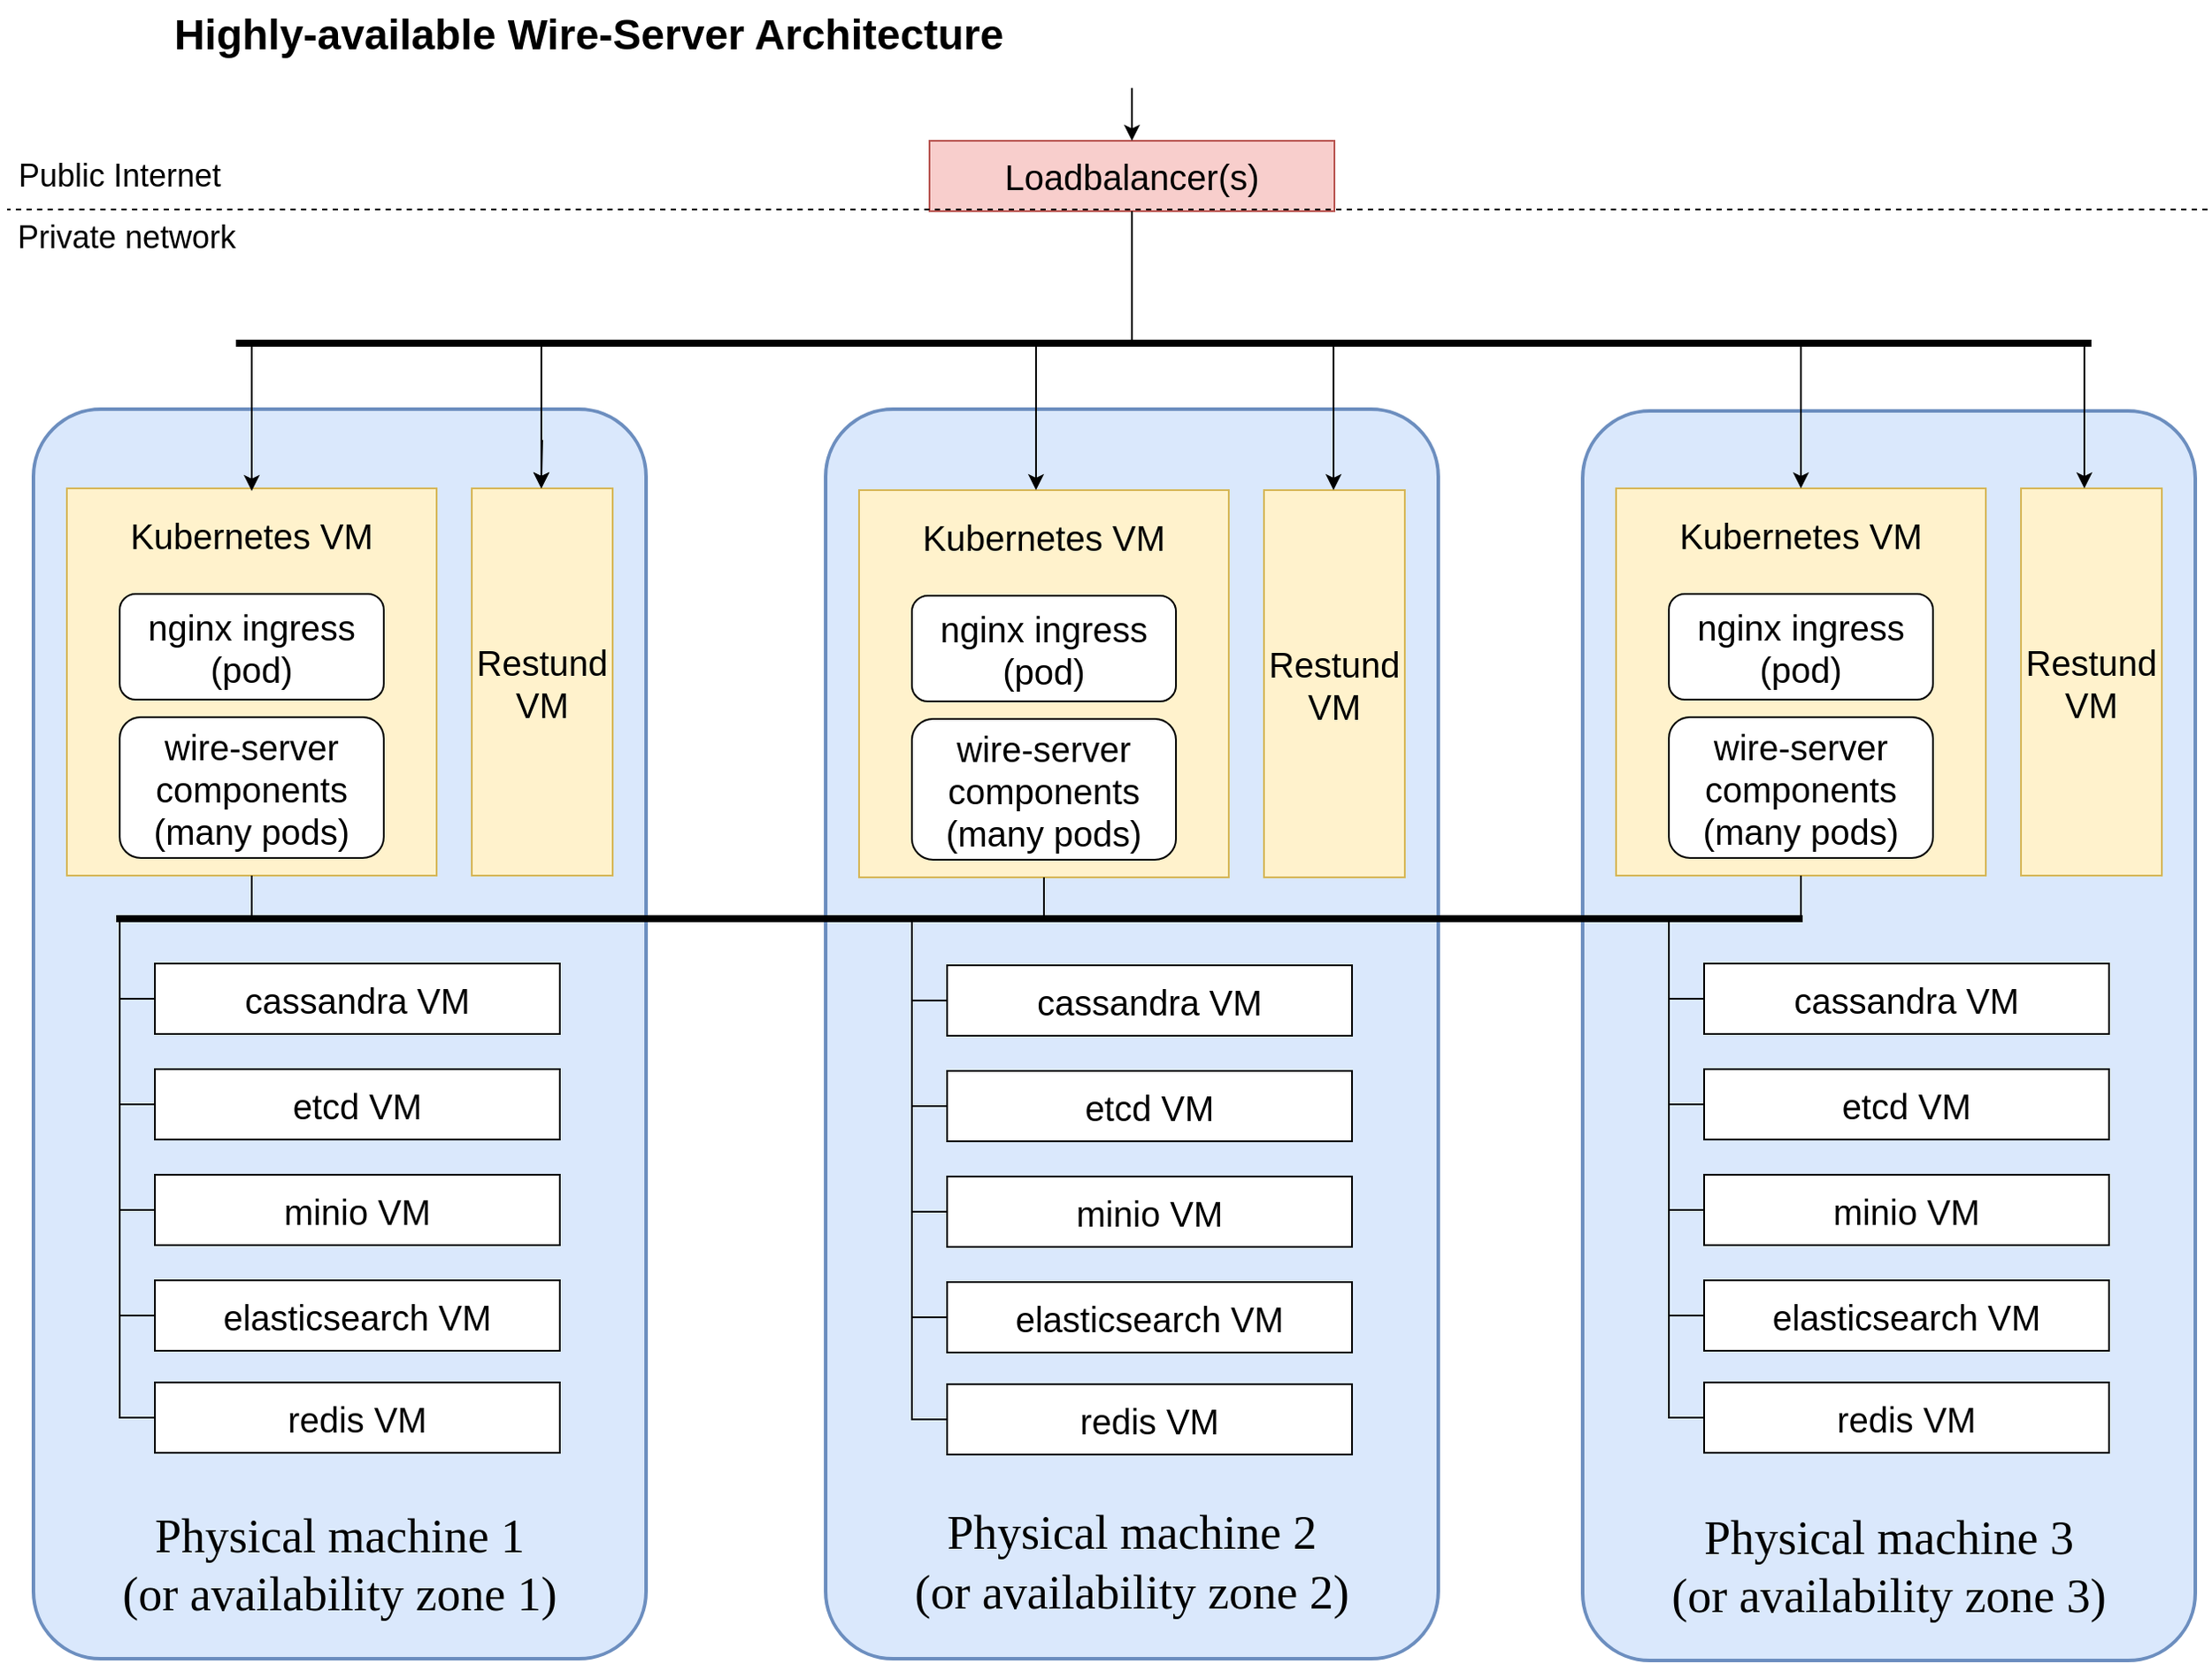 <mxfile version="11.3.1" type="device" pages="1"><diagram name="Page-1" id="e3a06f82-3646-2815-327d-82caf3d4e204"><mxGraphModel dx="1803" dy="917" grid="1" gridSize="10" guides="1" tooltips="1" connect="1" arrows="1" fold="1" page="1" pageScale="1.5" pageWidth="1169" pageHeight="826" background="none" math="0" shadow="0"><root><mxCell id="0" style=";html=1;"/><mxCell id="1" style=";html=1;" parent="0"/><mxCell id="6a7d8f32e03d9370-62" value="Highly-available Wire-Server Architecture" style="text;strokeColor=none;fillColor=none;html=1;fontSize=24;fontStyle=1;verticalAlign=middle;align=center;" parent="1" vertex="1"><mxGeometry x="165" y="100" width="630" height="40" as="geometry"/></mxCell><mxCell id="L6lRWaiFYsqNyg9JIEbJ-8" value="&lt;font style=&quot;font-size: 27px&quot;&gt;&lt;br&gt;&lt;/font&gt;&lt;div style=&quot;font-size: 27px&quot;&gt;&lt;font style=&quot;font-size: 27px&quot;&gt;&lt;br&gt;&lt;/font&gt;&lt;/div&gt;&lt;div style=&quot;font-size: 27px&quot;&gt;&lt;font style=&quot;font-size: 27px&quot;&gt;&lt;br&gt;&lt;/font&gt;&lt;/div&gt;&lt;div style=&quot;font-size: 27px&quot;&gt;&lt;font style=&quot;font-size: 27px&quot;&gt;&lt;br&gt;&lt;/font&gt;&lt;/div&gt;&lt;div style=&quot;font-size: 27px&quot;&gt;&lt;font style=&quot;font-size: 27px&quot;&gt;&lt;br&gt;&lt;/font&gt;&lt;/div&gt;&lt;div style=&quot;font-size: 27px&quot;&gt;&lt;font style=&quot;font-size: 27px&quot;&gt;&lt;br&gt;&lt;/font&gt;&lt;/div&gt;&lt;div style=&quot;font-size: 27px&quot;&gt;&lt;font style=&quot;font-size: 27px&quot;&gt;&lt;br&gt;&lt;/font&gt;&lt;/div&gt;&lt;div style=&quot;font-size: 27px&quot;&gt;&lt;font style=&quot;font-size: 27px&quot;&gt;&lt;br&gt;&lt;/font&gt;&lt;/div&gt;&lt;div style=&quot;font-size: 27px&quot;&gt;&lt;font style=&quot;font-size: 27px&quot;&gt;&lt;br&gt;&lt;/font&gt;&lt;/div&gt;&lt;div style=&quot;font-size: 27px&quot;&gt;&lt;font style=&quot;font-size: 27px&quot;&gt;&lt;br&gt;&lt;/font&gt;&lt;/div&gt;&lt;div style=&quot;font-size: 27px&quot;&gt;&lt;font style=&quot;font-size: 27px&quot;&gt;&lt;br&gt;&lt;/font&gt;&lt;/div&gt;&lt;div style=&quot;font-size: 27px&quot;&gt;&lt;font style=&quot;font-size: 27px&quot;&gt;&lt;br&gt;&lt;/font&gt;&lt;/div&gt;&lt;div style=&quot;font-size: 27px&quot;&gt;&lt;font style=&quot;font-size: 27px&quot;&gt;&lt;br&gt;&lt;/font&gt;&lt;/div&gt;&lt;div style=&quot;font-size: 27px&quot;&gt;&lt;font style=&quot;font-size: 27px&quot;&gt;&lt;br&gt;&lt;/font&gt;&lt;/div&gt;&lt;div style=&quot;font-size: 27px&quot;&gt;&lt;font style=&quot;font-size: 27px&quot;&gt;&lt;br&gt;&lt;/font&gt;&lt;/div&gt;&lt;div style=&quot;font-size: 27px&quot;&gt;&lt;font style=&quot;font-size: 27px&quot;&gt;&lt;br&gt;&lt;/font&gt;&lt;/div&gt;&lt;div style=&quot;font-size: 27px&quot;&gt;&lt;font style=&quot;font-size: 27px&quot;&gt;&lt;br&gt;&lt;/font&gt;&lt;/div&gt;&lt;div style=&quot;font-size: 27px&quot;&gt;&lt;font style=&quot;font-size: 27px&quot;&gt;&lt;br&gt;&lt;/font&gt;&lt;/div&gt;&lt;div style=&quot;font-size: 27px&quot;&gt;&lt;font style=&quot;font-size: 27px&quot;&gt;&lt;br&gt;&lt;/font&gt;&lt;/div&gt;&lt;div style=&quot;font-size: 27px&quot;&gt;&lt;font style=&quot;font-size: 27px&quot;&gt;Physical machine 1&lt;/font&gt;&lt;/div&gt;&lt;font style=&quot;font-size: 27px&quot;&gt;(or availability zone 1)&lt;/font&gt;" style="rounded=1;whiteSpace=wrap;html=1;shadow=0;comic=0;strokeColor=#6c8ebf;strokeWidth=2;fillColor=#dae8fc;fontFamily=Verdana;fontSize=28;align=center;arcSize=11;verticalAlign=top;" parent="1" vertex="1"><mxGeometry x="165" y="332.5" width="348" height="710" as="geometry"/></mxCell><mxCell id="eZ6uatVALttNa9Ex1Q8U-14" value="" style="edgeStyle=orthogonalEdgeStyle;rounded=0;orthogonalLoop=1;jettySize=auto;html=1;fontSize=20;entryX=0;entryY=0.5;entryDx=0;entryDy=0;exitX=0.5;exitY=1;exitDx=0;exitDy=0;endArrow=none;endFill=0;" parent="1" source="eZ6uatVALttNa9Ex1Q8U-2" target="eZ6uatVALttNa9Ex1Q8U-5" edge="1"><mxGeometry relative="1" as="geometry"><Array as="points"><mxPoint x="289" y="621.5"/><mxPoint x="214" y="621.5"/><mxPoint x="214" y="667.5"/></Array></mxGeometry></mxCell><mxCell id="eZ6uatVALttNa9Ex1Q8U-2" value="&lt;div&gt;&lt;br&gt;&lt;/div&gt;&lt;div&gt;&lt;br&gt;&lt;/div&gt;&lt;div style=&quot;font-size: 20px&quot;&gt;Kubernetes VM&lt;/div&gt;&lt;div style=&quot;font-size: 20px&quot;&gt;&lt;br style=&quot;font-size: 20px&quot;&gt;&lt;/div&gt;&lt;div&gt;&lt;br&gt;&lt;/div&gt;&lt;div&gt;&lt;br&gt;&lt;/div&gt;&lt;div&gt;&lt;br&gt;&lt;/div&gt;&lt;div&gt;&lt;br&gt;&lt;/div&gt;&lt;div&gt;&lt;br&gt;&lt;/div&gt;&lt;div&gt;&lt;br&gt;&lt;/div&gt;&lt;div&gt;&lt;br&gt;&lt;/div&gt;&lt;div&gt;&lt;br&gt;&lt;/div&gt;" style="rounded=0;whiteSpace=wrap;html=1;fontSize=20;fillColor=#fff2cc;strokeColor=#d6b656;" parent="1" vertex="1"><mxGeometry x="184" y="377.5" width="210" height="220" as="geometry"/></mxCell><mxCell id="eZ6uatVALttNa9Ex1Q8U-3" value="etcd VM" style="rounded=0;whiteSpace=wrap;html=1;fontSize=20;" parent="1" vertex="1"><mxGeometry x="234" y="707.5" width="230" height="40" as="geometry"/></mxCell><mxCell id="eZ6uatVALttNa9Ex1Q8U-5" value="cassandra VM" style="rounded=0;whiteSpace=wrap;html=1;fontSize=20;" parent="1" vertex="1"><mxGeometry x="234" y="647.5" width="230" height="40" as="geometry"/></mxCell><mxCell id="eZ6uatVALttNa9Ex1Q8U-7" value="elasticsearch VM" style="rounded=0;whiteSpace=wrap;html=1;fontSize=20;" parent="1" vertex="1"><mxGeometry x="234" y="827.5" width="230" height="40" as="geometry"/></mxCell><mxCell id="eZ6uatVALttNa9Ex1Q8U-9" value="minio VM" style="rounded=0;whiteSpace=wrap;html=1;fontSize=20;" parent="1" vertex="1"><mxGeometry x="234" y="767.5" width="230" height="40" as="geometry"/></mxCell><mxCell id="eZ6uatVALttNa9Ex1Q8U-11" value="redis VM" style="rounded=0;whiteSpace=wrap;html=1;fontSize=20;" parent="1" vertex="1"><mxGeometry x="234" y="885.5" width="230" height="40" as="geometry"/></mxCell><mxCell id="eZ6uatVALttNa9Ex1Q8U-12" value="Restund VM" style="rounded=0;whiteSpace=wrap;html=1;fontSize=20;fillColor=#fff2cc;strokeColor=#d6b656;" parent="1" vertex="1"><mxGeometry x="414" y="377.5" width="80" height="220" as="geometry"/></mxCell><mxCell id="eZ6uatVALttNa9Ex1Q8U-15" value="" style="edgeStyle=orthogonalEdgeStyle;rounded=0;orthogonalLoop=1;jettySize=auto;html=1;fontSize=20;entryX=0;entryY=0.5;entryDx=0;entryDy=0;exitX=0.5;exitY=1;exitDx=0;exitDy=0;endArrow=none;endFill=0;" parent="1" source="eZ6uatVALttNa9Ex1Q8U-2" target="eZ6uatVALttNa9Ex1Q8U-3" edge="1"><mxGeometry relative="1" as="geometry"><mxPoint x="224" y="607.5" as="sourcePoint"/><mxPoint x="244" y="677.5" as="targetPoint"/><Array as="points"><mxPoint x="289" y="621.5"/><mxPoint x="214" y="621.5"/><mxPoint x="214" y="727.5"/></Array></mxGeometry></mxCell><mxCell id="eZ6uatVALttNa9Ex1Q8U-16" value="" style="edgeStyle=orthogonalEdgeStyle;rounded=0;orthogonalLoop=1;jettySize=auto;html=1;fontSize=20;entryX=0;entryY=0.5;entryDx=0;entryDy=0;exitX=0.5;exitY=1;exitDx=0;exitDy=0;endArrow=none;endFill=0;" parent="1" source="eZ6uatVALttNa9Ex1Q8U-2" target="eZ6uatVALttNa9Ex1Q8U-9" edge="1"><mxGeometry relative="1" as="geometry"><mxPoint x="213.571" y="609.071" as="sourcePoint"/><mxPoint x="234.143" y="737.643" as="targetPoint"/><Array as="points"><mxPoint x="289" y="621.5"/><mxPoint x="214" y="621.5"/><mxPoint x="214" y="787.5"/></Array></mxGeometry></mxCell><mxCell id="eZ6uatVALttNa9Ex1Q8U-17" value="" style="edgeStyle=orthogonalEdgeStyle;rounded=0;orthogonalLoop=1;jettySize=auto;html=1;fontSize=20;entryX=0;entryY=0.5;entryDx=0;entryDy=0;exitX=0.5;exitY=1;exitDx=0;exitDy=0;endArrow=none;endFill=0;" parent="1" target="eZ6uatVALttNa9Ex1Q8U-7" edge="1" source="eZ6uatVALttNa9Ex1Q8U-2"><mxGeometry relative="1" as="geometry"><mxPoint x="213.643" y="596.857" as="sourcePoint"/><mxPoint x="233.643" y="787.143" as="targetPoint"/><Array as="points"><mxPoint x="289" y="621.5"/><mxPoint x="214" y="621.5"/><mxPoint x="214" y="847.5"/></Array></mxGeometry></mxCell><mxCell id="eZ6uatVALttNa9Ex1Q8U-18" value="" style="edgeStyle=orthogonalEdgeStyle;rounded=0;orthogonalLoop=1;jettySize=auto;html=1;fontSize=20;entryX=0;entryY=0.5;entryDx=0;entryDy=0;exitX=0.5;exitY=1;exitDx=0;exitDy=0;endArrow=none;endFill=0;" parent="1" target="eZ6uatVALttNa9Ex1Q8U-11" edge="1" source="eZ6uatVALttNa9Ex1Q8U-2"><mxGeometry relative="1" as="geometry"><mxPoint x="213.571" y="596.286" as="sourcePoint"/><mxPoint x="234.143" y="847.143" as="targetPoint"/><Array as="points"><mxPoint x="289" y="621.5"/><mxPoint x="214" y="621.5"/><mxPoint x="214" y="905.5"/></Array></mxGeometry></mxCell><mxCell id="eZ6uatVALttNa9Ex1Q8U-19" value="nginx ingress&lt;br&gt;&lt;div&gt;(pod)&lt;/div&gt;" style="rounded=1;whiteSpace=wrap;html=1;fontSize=20;" parent="1" vertex="1"><mxGeometry x="214" y="437.5" width="150" height="60" as="geometry"/></mxCell><mxCell id="eZ6uatVALttNa9Ex1Q8U-20" value="wire-server components&lt;br&gt;&lt;div&gt;(many pods)&lt;/div&gt;" style="rounded=1;whiteSpace=wrap;html=1;fontSize=20;" parent="1" vertex="1"><mxGeometry x="214" y="507.5" width="150" height="80" as="geometry"/></mxCell><mxCell id="IbuXPhKO-FrYYPDkJdNK-1" value="&lt;div style=&quot;font-size: 27px&quot;&gt;&lt;font style=&quot;font-size: 27px&quot;&gt;&lt;br&gt;&lt;/font&gt;&lt;/div&gt;&lt;div style=&quot;font-size: 27px&quot;&gt;&lt;font style=&quot;font-size: 27px&quot;&gt;&lt;br&gt;&lt;/font&gt;&lt;/div&gt;&lt;div style=&quot;font-size: 27px&quot;&gt;&lt;font style=&quot;font-size: 27px&quot;&gt;&lt;br&gt;&lt;/font&gt;&lt;/div&gt;&lt;div style=&quot;font-size: 27px&quot;&gt;&lt;font style=&quot;font-size: 27px&quot;&gt;&lt;br&gt;&lt;/font&gt;&lt;/div&gt;&lt;div style=&quot;font-size: 27px&quot;&gt;&lt;font style=&quot;font-size: 27px&quot;&gt;&lt;br&gt;&lt;/font&gt;&lt;/div&gt;&lt;div style=&quot;font-size: 27px&quot;&gt;&lt;font style=&quot;font-size: 27px&quot;&gt;&lt;br&gt;&lt;/font&gt;&lt;/div&gt;&lt;div style=&quot;font-size: 27px&quot;&gt;&lt;font style=&quot;font-size: 27px&quot;&gt;&lt;br&gt;&lt;/font&gt;&lt;/div&gt;&lt;div style=&quot;font-size: 27px&quot;&gt;&lt;font style=&quot;font-size: 27px&quot;&gt;&lt;br&gt;&lt;/font&gt;&lt;/div&gt;&lt;div style=&quot;font-size: 27px&quot;&gt;&lt;font style=&quot;font-size: 27px&quot;&gt;&lt;br&gt;&lt;/font&gt;&lt;/div&gt;&lt;div style=&quot;font-size: 27px&quot;&gt;&lt;font style=&quot;font-size: 27px&quot;&gt;&lt;br&gt;&lt;/font&gt;&lt;/div&gt;&lt;div style=&quot;font-size: 27px&quot;&gt;&lt;font style=&quot;font-size: 27px&quot;&gt;&lt;br&gt;&lt;/font&gt;&lt;/div&gt;&lt;div style=&quot;font-size: 27px&quot;&gt;&lt;font style=&quot;font-size: 27px&quot;&gt;&lt;br&gt;&lt;/font&gt;&lt;/div&gt;&lt;div style=&quot;font-size: 27px&quot;&gt;&lt;font style=&quot;font-size: 27px&quot;&gt;&lt;br&gt;&lt;/font&gt;&lt;/div&gt;&lt;div style=&quot;font-size: 27px&quot;&gt;&lt;font style=&quot;font-size: 27px&quot;&gt;&lt;br&gt;&lt;/font&gt;&lt;/div&gt;&lt;div style=&quot;font-size: 27px&quot;&gt;&lt;font style=&quot;font-size: 27px&quot;&gt;&lt;br&gt;&lt;/font&gt;&lt;/div&gt;&lt;div style=&quot;font-size: 27px&quot;&gt;&lt;font style=&quot;font-size: 27px&quot;&gt;&lt;br&gt;&lt;/font&gt;&lt;/div&gt;&lt;div style=&quot;font-size: 27px&quot;&gt;&lt;font style=&quot;font-size: 27px&quot;&gt;&lt;br&gt;&lt;/font&gt;&lt;/div&gt;&lt;div style=&quot;font-size: 27px&quot;&gt;&lt;font style=&quot;font-size: 27px&quot;&gt;&lt;br&gt;&lt;/font&gt;&lt;/div&gt;&lt;div style=&quot;font-size: 27px&quot;&gt;&lt;font style=&quot;font-size: 27px&quot;&gt;&lt;br&gt;&lt;/font&gt;&lt;/div&gt;&lt;div style=&quot;font-size: 27px&quot;&gt;&lt;font style=&quot;font-size: 27px&quot;&gt;Physical machine 2&lt;/font&gt;&lt;/div&gt;&lt;font style=&quot;font-size: 27px&quot;&gt;(or availability zone 2)&lt;/font&gt;" style="rounded=1;whiteSpace=wrap;html=1;shadow=0;comic=0;strokeColor=#6c8ebf;strokeWidth=2;fillColor=#dae8fc;fontFamily=Verdana;fontSize=28;align=center;arcSize=11;verticalAlign=top;" vertex="1" parent="1"><mxGeometry x="615" y="332.5" width="348" height="710" as="geometry"/></mxCell><mxCell id="IbuXPhKO-FrYYPDkJdNK-2" value="" style="edgeStyle=orthogonalEdgeStyle;rounded=0;orthogonalLoop=1;jettySize=auto;html=1;fontSize=20;entryX=0;entryY=0.5;entryDx=0;entryDy=0;exitX=0.5;exitY=1;exitDx=0;exitDy=0;endArrow=none;endFill=0;" edge="1" parent="1" source="IbuXPhKO-FrYYPDkJdNK-3" target="IbuXPhKO-FrYYPDkJdNK-5"><mxGeometry relative="1" as="geometry"><Array as="points"><mxPoint x="739" y="622.5"/><mxPoint x="664" y="622.5"/><mxPoint x="664" y="668.5"/></Array></mxGeometry></mxCell><mxCell id="IbuXPhKO-FrYYPDkJdNK-3" value="&lt;div&gt;&lt;br&gt;&lt;/div&gt;&lt;div&gt;&lt;br&gt;&lt;/div&gt;&lt;div style=&quot;font-size: 20px&quot;&gt;Kubernetes VM&lt;/div&gt;&lt;div style=&quot;font-size: 20px&quot;&gt;&lt;br style=&quot;font-size: 20px&quot;&gt;&lt;/div&gt;&lt;div&gt;&lt;br&gt;&lt;/div&gt;&lt;div&gt;&lt;br&gt;&lt;/div&gt;&lt;div&gt;&lt;br&gt;&lt;/div&gt;&lt;div&gt;&lt;br&gt;&lt;/div&gt;&lt;div&gt;&lt;br&gt;&lt;/div&gt;&lt;div&gt;&lt;br&gt;&lt;/div&gt;&lt;div&gt;&lt;br&gt;&lt;/div&gt;&lt;div&gt;&lt;br&gt;&lt;/div&gt;" style="rounded=0;whiteSpace=wrap;html=1;fontSize=20;fillColor=#fff2cc;strokeColor=#d6b656;" vertex="1" parent="1"><mxGeometry x="634" y="378.5" width="210" height="220" as="geometry"/></mxCell><mxCell id="IbuXPhKO-FrYYPDkJdNK-4" value="etcd VM" style="rounded=0;whiteSpace=wrap;html=1;fontSize=20;" vertex="1" parent="1"><mxGeometry x="684" y="708.5" width="230" height="40" as="geometry"/></mxCell><mxCell id="IbuXPhKO-FrYYPDkJdNK-5" value="cassandra VM" style="rounded=0;whiteSpace=wrap;html=1;fontSize=20;" vertex="1" parent="1"><mxGeometry x="684" y="648.5" width="230" height="40" as="geometry"/></mxCell><mxCell id="IbuXPhKO-FrYYPDkJdNK-6" value="elasticsearch VM" style="rounded=0;whiteSpace=wrap;html=1;fontSize=20;" vertex="1" parent="1"><mxGeometry x="684" y="828.5" width="230" height="40" as="geometry"/></mxCell><mxCell id="IbuXPhKO-FrYYPDkJdNK-7" value="minio VM" style="rounded=0;whiteSpace=wrap;html=1;fontSize=20;" vertex="1" parent="1"><mxGeometry x="684" y="768.5" width="230" height="40" as="geometry"/></mxCell><mxCell id="IbuXPhKO-FrYYPDkJdNK-8" value="redis VM" style="rounded=0;whiteSpace=wrap;html=1;fontSize=20;" vertex="1" parent="1"><mxGeometry x="684" y="886.5" width="230" height="40" as="geometry"/></mxCell><mxCell id="IbuXPhKO-FrYYPDkJdNK-9" value="Restund VM" style="rounded=0;whiteSpace=wrap;html=1;fontSize=20;fillColor=#fff2cc;strokeColor=#d6b656;" vertex="1" parent="1"><mxGeometry x="864" y="378.5" width="80" height="220" as="geometry"/></mxCell><mxCell id="IbuXPhKO-FrYYPDkJdNK-10" value="" style="edgeStyle=orthogonalEdgeStyle;rounded=0;orthogonalLoop=1;jettySize=auto;html=1;fontSize=20;entryX=0;entryY=0.5;entryDx=0;entryDy=0;exitX=0.5;exitY=1;exitDx=0;exitDy=0;endArrow=none;endFill=0;" edge="1" parent="1" source="IbuXPhKO-FrYYPDkJdNK-3" target="IbuXPhKO-FrYYPDkJdNK-4"><mxGeometry relative="1" as="geometry"><mxPoint x="674" y="608.5" as="sourcePoint"/><mxPoint x="694" y="678.5" as="targetPoint"/><Array as="points"><mxPoint x="739" y="622.5"/><mxPoint x="664" y="622.5"/><mxPoint x="664" y="728.5"/></Array></mxGeometry></mxCell><mxCell id="IbuXPhKO-FrYYPDkJdNK-11" value="" style="edgeStyle=orthogonalEdgeStyle;rounded=0;orthogonalLoop=1;jettySize=auto;html=1;fontSize=20;entryX=0;entryY=0.5;entryDx=0;entryDy=0;exitX=0.5;exitY=1;exitDx=0;exitDy=0;endArrow=none;endFill=0;" edge="1" parent="1" source="IbuXPhKO-FrYYPDkJdNK-3" target="IbuXPhKO-FrYYPDkJdNK-7"><mxGeometry relative="1" as="geometry"><mxPoint x="663.571" y="610.071" as="sourcePoint"/><mxPoint x="684.143" y="738.643" as="targetPoint"/><Array as="points"><mxPoint x="739" y="622.5"/><mxPoint x="664" y="622.5"/><mxPoint x="664" y="788.5"/></Array></mxGeometry></mxCell><mxCell id="IbuXPhKO-FrYYPDkJdNK-12" value="" style="edgeStyle=orthogonalEdgeStyle;rounded=0;orthogonalLoop=1;jettySize=auto;html=1;fontSize=20;entryX=0;entryY=0.5;entryDx=0;entryDy=0;exitX=0.5;exitY=1;exitDx=0;exitDy=0;endArrow=none;endFill=0;" edge="1" parent="1" source="IbuXPhKO-FrYYPDkJdNK-3" target="IbuXPhKO-FrYYPDkJdNK-6"><mxGeometry relative="1" as="geometry"><mxPoint x="663.643" y="597.857" as="sourcePoint"/><mxPoint x="683.643" y="788.143" as="targetPoint"/><Array as="points"><mxPoint x="739" y="622.5"/><mxPoint x="664" y="622.5"/><mxPoint x="664" y="848.5"/></Array></mxGeometry></mxCell><mxCell id="IbuXPhKO-FrYYPDkJdNK-13" value="" style="edgeStyle=orthogonalEdgeStyle;rounded=0;orthogonalLoop=1;jettySize=auto;html=1;fontSize=20;entryX=0;entryY=0.5;entryDx=0;entryDy=0;exitX=0.5;exitY=1;exitDx=0;exitDy=0;endArrow=none;endFill=0;" edge="1" parent="1" source="IbuXPhKO-FrYYPDkJdNK-3" target="IbuXPhKO-FrYYPDkJdNK-8"><mxGeometry relative="1" as="geometry"><mxPoint x="663.571" y="597.286" as="sourcePoint"/><mxPoint x="684.143" y="848.143" as="targetPoint"/><Array as="points"><mxPoint x="739" y="622.5"/><mxPoint x="664" y="622.5"/><mxPoint x="664" y="906.5"/></Array></mxGeometry></mxCell><mxCell id="IbuXPhKO-FrYYPDkJdNK-14" value="nginx ingress&lt;br&gt;&lt;div&gt;(pod)&lt;/div&gt;" style="rounded=1;whiteSpace=wrap;html=1;fontSize=20;" vertex="1" parent="1"><mxGeometry x="664" y="438.5" width="150" height="60" as="geometry"/></mxCell><mxCell id="IbuXPhKO-FrYYPDkJdNK-15" value="wire-server components&lt;br&gt;&lt;div&gt;(many pods)&lt;/div&gt;" style="rounded=1;whiteSpace=wrap;html=1;fontSize=20;" vertex="1" parent="1"><mxGeometry x="664" y="508.5" width="150" height="80" as="geometry"/></mxCell><mxCell id="IbuXPhKO-FrYYPDkJdNK-16" value="&lt;font style=&quot;font-size: 27px&quot;&gt;&lt;br&gt;&lt;/font&gt;&lt;div style=&quot;font-size: 27px&quot;&gt;&lt;font style=&quot;font-size: 27px&quot;&gt;&lt;br&gt;&lt;/font&gt;&lt;/div&gt;&lt;div style=&quot;font-size: 27px&quot;&gt;&lt;font style=&quot;font-size: 27px&quot;&gt;&lt;br&gt;&lt;/font&gt;&lt;/div&gt;&lt;div style=&quot;font-size: 27px&quot;&gt;&lt;font style=&quot;font-size: 27px&quot;&gt;&lt;br&gt;&lt;/font&gt;&lt;/div&gt;&lt;div style=&quot;font-size: 27px&quot;&gt;&lt;font style=&quot;font-size: 27px&quot;&gt;&lt;br&gt;&lt;/font&gt;&lt;/div&gt;&lt;div style=&quot;font-size: 27px&quot;&gt;&lt;font style=&quot;font-size: 27px&quot;&gt;&lt;br&gt;&lt;/font&gt;&lt;/div&gt;&lt;div style=&quot;font-size: 27px&quot;&gt;&lt;font style=&quot;font-size: 27px&quot;&gt;&lt;br&gt;&lt;/font&gt;&lt;/div&gt;&lt;div style=&quot;font-size: 27px&quot;&gt;&lt;font style=&quot;font-size: 27px&quot;&gt;&lt;br&gt;&lt;/font&gt;&lt;/div&gt;&lt;div style=&quot;font-size: 27px&quot;&gt;&lt;font style=&quot;font-size: 27px&quot;&gt;&lt;br&gt;&lt;/font&gt;&lt;/div&gt;&lt;div style=&quot;font-size: 27px&quot;&gt;&lt;font style=&quot;font-size: 27px&quot;&gt;&lt;br&gt;&lt;/font&gt;&lt;/div&gt;&lt;div style=&quot;font-size: 27px&quot;&gt;&lt;font style=&quot;font-size: 27px&quot;&gt;&lt;br&gt;&lt;/font&gt;&lt;/div&gt;&lt;div style=&quot;font-size: 27px&quot;&gt;&lt;font style=&quot;font-size: 27px&quot;&gt;&lt;br&gt;&lt;/font&gt;&lt;/div&gt;&lt;div style=&quot;font-size: 27px&quot;&gt;&lt;font style=&quot;font-size: 27px&quot;&gt;&lt;br&gt;&lt;/font&gt;&lt;/div&gt;&lt;div style=&quot;font-size: 27px&quot;&gt;&lt;font style=&quot;font-size: 27px&quot;&gt;&lt;br&gt;&lt;/font&gt;&lt;/div&gt;&lt;div style=&quot;font-size: 27px&quot;&gt;&lt;font style=&quot;font-size: 27px&quot;&gt;&lt;br&gt;&lt;/font&gt;&lt;/div&gt;&lt;div style=&quot;font-size: 27px&quot;&gt;&lt;font style=&quot;font-size: 27px&quot;&gt;&lt;br&gt;&lt;/font&gt;&lt;/div&gt;&lt;div style=&quot;font-size: 27px&quot;&gt;&lt;font style=&quot;font-size: 27px&quot;&gt;&lt;br&gt;&lt;/font&gt;&lt;/div&gt;&lt;div style=&quot;font-size: 27px&quot;&gt;&lt;font style=&quot;font-size: 27px&quot;&gt;&lt;br&gt;&lt;/font&gt;&lt;/div&gt;&lt;div style=&quot;font-size: 27px&quot;&gt;&lt;font style=&quot;font-size: 27px&quot;&gt;&lt;br&gt;&lt;/font&gt;&lt;/div&gt;&lt;div style=&quot;font-size: 27px&quot;&gt;&lt;font style=&quot;font-size: 27px&quot;&gt;Physical machine 3&lt;/font&gt;&lt;/div&gt;&lt;font style=&quot;font-size: 27px&quot;&gt;(or availability zone 3)&lt;/font&gt;" style="rounded=1;whiteSpace=wrap;html=1;shadow=0;comic=0;strokeColor=#6c8ebf;strokeWidth=2;fillColor=#dae8fc;fontFamily=Verdana;fontSize=28;align=center;arcSize=11;verticalAlign=top;" vertex="1" parent="1"><mxGeometry x="1045" y="333.5" width="348" height="710" as="geometry"/></mxCell><mxCell id="IbuXPhKO-FrYYPDkJdNK-17" value="" style="edgeStyle=orthogonalEdgeStyle;rounded=0;orthogonalLoop=1;jettySize=auto;html=1;fontSize=20;entryX=0;entryY=0.5;entryDx=0;entryDy=0;exitX=0.5;exitY=1;exitDx=0;exitDy=0;endArrow=none;endFill=0;" edge="1" parent="1" source="IbuXPhKO-FrYYPDkJdNK-18" target="IbuXPhKO-FrYYPDkJdNK-20"><mxGeometry relative="1" as="geometry"><Array as="points"><mxPoint x="1169" y="621.5"/><mxPoint x="1094" y="621.5"/><mxPoint x="1094" y="667.5"/></Array></mxGeometry></mxCell><mxCell id="IbuXPhKO-FrYYPDkJdNK-18" value="&lt;div&gt;&lt;br&gt;&lt;/div&gt;&lt;div&gt;&lt;br&gt;&lt;/div&gt;&lt;div style=&quot;font-size: 20px&quot;&gt;Kubernetes VM&lt;/div&gt;&lt;div style=&quot;font-size: 20px&quot;&gt;&lt;br style=&quot;font-size: 20px&quot;&gt;&lt;/div&gt;&lt;div&gt;&lt;br&gt;&lt;/div&gt;&lt;div&gt;&lt;br&gt;&lt;/div&gt;&lt;div&gt;&lt;br&gt;&lt;/div&gt;&lt;div&gt;&lt;br&gt;&lt;/div&gt;&lt;div&gt;&lt;br&gt;&lt;/div&gt;&lt;div&gt;&lt;br&gt;&lt;/div&gt;&lt;div&gt;&lt;br&gt;&lt;/div&gt;&lt;div&gt;&lt;br&gt;&lt;/div&gt;" style="rounded=0;whiteSpace=wrap;html=1;fontSize=20;fillColor=#fff2cc;strokeColor=#d6b656;" vertex="1" parent="1"><mxGeometry x="1064" y="377.5" width="210" height="220" as="geometry"/></mxCell><mxCell id="IbuXPhKO-FrYYPDkJdNK-19" value="etcd VM" style="rounded=0;whiteSpace=wrap;html=1;fontSize=20;" vertex="1" parent="1"><mxGeometry x="1114" y="707.5" width="230" height="40" as="geometry"/></mxCell><mxCell id="IbuXPhKO-FrYYPDkJdNK-20" value="cassandra VM" style="rounded=0;whiteSpace=wrap;html=1;fontSize=20;" vertex="1" parent="1"><mxGeometry x="1114" y="647.5" width="230" height="40" as="geometry"/></mxCell><mxCell id="IbuXPhKO-FrYYPDkJdNK-21" value="elasticsearch VM" style="rounded=0;whiteSpace=wrap;html=1;fontSize=20;" vertex="1" parent="1"><mxGeometry x="1114" y="827.5" width="230" height="40" as="geometry"/></mxCell><mxCell id="IbuXPhKO-FrYYPDkJdNK-22" value="minio VM" style="rounded=0;whiteSpace=wrap;html=1;fontSize=20;" vertex="1" parent="1"><mxGeometry x="1114" y="767.5" width="230" height="40" as="geometry"/></mxCell><mxCell id="IbuXPhKO-FrYYPDkJdNK-23" value="redis VM" style="rounded=0;whiteSpace=wrap;html=1;fontSize=20;" vertex="1" parent="1"><mxGeometry x="1114" y="885.5" width="230" height="40" as="geometry"/></mxCell><mxCell id="IbuXPhKO-FrYYPDkJdNK-24" value="Restund VM" style="rounded=0;whiteSpace=wrap;html=1;fontSize=20;fillColor=#fff2cc;strokeColor=#d6b656;" vertex="1" parent="1"><mxGeometry x="1294" y="377.5" width="80" height="220" as="geometry"/></mxCell><mxCell id="IbuXPhKO-FrYYPDkJdNK-25" value="" style="edgeStyle=orthogonalEdgeStyle;rounded=0;orthogonalLoop=1;jettySize=auto;html=1;fontSize=20;entryX=0;entryY=0.5;entryDx=0;entryDy=0;exitX=0.5;exitY=1;exitDx=0;exitDy=0;endArrow=none;endFill=0;" edge="1" parent="1" source="IbuXPhKO-FrYYPDkJdNK-18" target="IbuXPhKO-FrYYPDkJdNK-19"><mxGeometry relative="1" as="geometry"><mxPoint x="1104" y="607.5" as="sourcePoint"/><mxPoint x="1124" y="677.5" as="targetPoint"/><Array as="points"><mxPoint x="1169" y="621.5"/><mxPoint x="1094" y="621.5"/><mxPoint x="1094" y="727.5"/></Array></mxGeometry></mxCell><mxCell id="IbuXPhKO-FrYYPDkJdNK-26" value="" style="edgeStyle=orthogonalEdgeStyle;rounded=0;orthogonalLoop=1;jettySize=auto;html=1;fontSize=20;entryX=0;entryY=0.5;entryDx=0;entryDy=0;exitX=0.5;exitY=1;exitDx=0;exitDy=0;endArrow=none;endFill=0;" edge="1" parent="1" source="IbuXPhKO-FrYYPDkJdNK-18" target="IbuXPhKO-FrYYPDkJdNK-22"><mxGeometry relative="1" as="geometry"><mxPoint x="1093.571" y="609.071" as="sourcePoint"/><mxPoint x="1114.143" y="737.643" as="targetPoint"/><Array as="points"><mxPoint x="1169" y="621.5"/><mxPoint x="1094" y="621.5"/><mxPoint x="1094" y="787.5"/></Array></mxGeometry></mxCell><mxCell id="IbuXPhKO-FrYYPDkJdNK-27" value="" style="edgeStyle=orthogonalEdgeStyle;rounded=0;orthogonalLoop=1;jettySize=auto;html=1;fontSize=20;entryX=0;entryY=0.5;entryDx=0;entryDy=0;exitX=0.5;exitY=1;exitDx=0;exitDy=0;endArrow=none;endFill=0;" edge="1" parent="1" source="IbuXPhKO-FrYYPDkJdNK-18" target="IbuXPhKO-FrYYPDkJdNK-21"><mxGeometry relative="1" as="geometry"><mxPoint x="1093.643" y="596.857" as="sourcePoint"/><mxPoint x="1113.643" y="787.143" as="targetPoint"/><Array as="points"><mxPoint x="1169" y="621.5"/><mxPoint x="1094" y="621.5"/><mxPoint x="1094" y="847.5"/></Array></mxGeometry></mxCell><mxCell id="IbuXPhKO-FrYYPDkJdNK-28" value="" style="edgeStyle=orthogonalEdgeStyle;rounded=0;orthogonalLoop=1;jettySize=auto;html=1;fontSize=20;entryX=0;entryY=0.5;entryDx=0;entryDy=0;exitX=0.5;exitY=1;exitDx=0;exitDy=0;endArrow=none;endFill=0;" edge="1" parent="1" source="IbuXPhKO-FrYYPDkJdNK-18" target="IbuXPhKO-FrYYPDkJdNK-23"><mxGeometry relative="1" as="geometry"><mxPoint x="1093.571" y="596.286" as="sourcePoint"/><mxPoint x="1114.143" y="847.143" as="targetPoint"/><Array as="points"><mxPoint x="1169" y="621.5"/><mxPoint x="1094" y="621.5"/><mxPoint x="1094" y="905.5"/></Array></mxGeometry></mxCell><mxCell id="IbuXPhKO-FrYYPDkJdNK-29" value="nginx ingress&lt;br&gt;&lt;div&gt;(pod)&lt;/div&gt;" style="rounded=1;whiteSpace=wrap;html=1;fontSize=20;" vertex="1" parent="1"><mxGeometry x="1094" y="437.5" width="150" height="60" as="geometry"/></mxCell><mxCell id="IbuXPhKO-FrYYPDkJdNK-30" value="wire-server components&lt;br&gt;&lt;div&gt;(many pods)&lt;/div&gt;" style="rounded=1;whiteSpace=wrap;html=1;fontSize=20;" vertex="1" parent="1"><mxGeometry x="1094" y="507.5" width="150" height="80" as="geometry"/></mxCell><mxCell id="IbuXPhKO-FrYYPDkJdNK-36" value="Loadbalancer(s)" style="rounded=0;whiteSpace=wrap;html=1;fontSize=20;fillColor=#f8cecc;strokeColor=#b85450;" vertex="1" parent="1"><mxGeometry x="674" y="180" width="230" height="40" as="geometry"/></mxCell><mxCell id="IbuXPhKO-FrYYPDkJdNK-37" value="" style="endArrow=classic;html=1;entryX=0.5;entryY=0;entryDx=0;entryDy=0;" edge="1" parent="1" source="IbuXPhKO-FrYYPDkJdNK-47" target="IbuXPhKO-FrYYPDkJdNK-18"><mxGeometry width="50" height="50" relative="1" as="geometry"><mxPoint x="1169" y="360" as="sourcePoint"/><mxPoint x="1120" y="120" as="targetPoint"/></mxGeometry></mxCell><mxCell id="IbuXPhKO-FrYYPDkJdNK-38" value="" style="endArrow=classic;html=1;entryX=0.5;entryY=0;entryDx=0;entryDy=0;" edge="1" parent="1"><mxGeometry width="50" height="50" relative="1" as="geometry"><mxPoint x="454" y="350" as="sourcePoint"/><mxPoint x="453.5" y="377.5" as="targetPoint"/><Array as="points"><mxPoint x="453.5" y="370"/></Array></mxGeometry></mxCell><mxCell id="IbuXPhKO-FrYYPDkJdNK-40" value="" style="endArrow=classic;html=1;entryX=0.5;entryY=0;entryDx=0;entryDy=0;" edge="1" parent="1" source="IbuXPhKO-FrYYPDkJdNK-47"><mxGeometry width="50" height="50" relative="1" as="geometry"><mxPoint x="735" y="351" as="sourcePoint"/><mxPoint x="734.5" y="378.5" as="targetPoint"/><Array as="points"><mxPoint x="734.5" y="371"/></Array></mxGeometry></mxCell><mxCell id="IbuXPhKO-FrYYPDkJdNK-45" value="" style="line;strokeWidth=4;html=1;perimeter=backbonePerimeter;points=[];outlineConnect=0;fontSize=18;" vertex="1" parent="1"><mxGeometry x="212" y="617" width="958" height="10" as="geometry"/></mxCell><mxCell id="IbuXPhKO-FrYYPDkJdNK-47" value="" style="line;strokeWidth=4;html=1;perimeter=backbonePerimeter;points=[];outlineConnect=0;fontSize=18;" vertex="1" parent="1"><mxGeometry x="280" y="290" width="1054" height="10" as="geometry"/></mxCell><mxCell id="IbuXPhKO-FrYYPDkJdNK-49" value="" style="endArrow=classic;html=1;entryX=0.5;entryY=0;entryDx=0;entryDy=0;" edge="1" parent="1"><mxGeometry width="50" height="50" relative="1" as="geometry"><mxPoint x="903.5" y="295.571" as="sourcePoint"/><mxPoint x="903.5" y="378.5" as="targetPoint"/><Array as="points"><mxPoint x="903.5" y="371"/></Array></mxGeometry></mxCell><mxCell id="IbuXPhKO-FrYYPDkJdNK-50" value="" style="endArrow=classic;html=1;entryX=0.5;entryY=0;entryDx=0;entryDy=0;" edge="1" parent="1" source="IbuXPhKO-FrYYPDkJdNK-47"><mxGeometry width="50" height="50" relative="1" as="geometry"><mxPoint x="454" y="300" as="sourcePoint"/><mxPoint x="453.5" y="377.5" as="targetPoint"/><Array as="points"><mxPoint x="453.5" y="370"/></Array></mxGeometry></mxCell><mxCell id="IbuXPhKO-FrYYPDkJdNK-52" value="" style="endArrow=classic;html=1;entryX=0.5;entryY=0;entryDx=0;entryDy=0;" edge="1" parent="1" source="IbuXPhKO-FrYYPDkJdNK-47"><mxGeometry width="50" height="50" relative="1" as="geometry"><mxPoint x="289" y="310" as="sourcePoint"/><mxPoint x="289" y="379" as="targetPoint"/><Array as="points"><mxPoint x="289" y="371.5"/></Array></mxGeometry></mxCell><mxCell id="IbuXPhKO-FrYYPDkJdNK-53" value="" style="endArrow=classic;html=1;entryX=0.5;entryY=0;entryDx=0;entryDy=0;" edge="1" parent="1"><mxGeometry width="50" height="50" relative="1" as="geometry"><mxPoint x="1330" y="296.429" as="sourcePoint"/><mxPoint x="1330" y="377.5" as="targetPoint"/></mxGeometry></mxCell><mxCell id="IbuXPhKO-FrYYPDkJdNK-54" value="" style="endArrow=none;html=1;exitX=0.5;exitY=1;exitDx=0;exitDy=0;endFill=0;" edge="1" parent="1" source="IbuXPhKO-FrYYPDkJdNK-36" target="IbuXPhKO-FrYYPDkJdNK-47"><mxGeometry width="50" height="50" relative="1" as="geometry"><mxPoint x="913.5" y="305.571" as="sourcePoint"/><mxPoint x="780" y="290" as="targetPoint"/><Array as="points"><mxPoint x="789" y="250"/></Array></mxGeometry></mxCell><mxCell id="IbuXPhKO-FrYYPDkJdNK-55" value="" style="endArrow=none;dashed=1;html=1;strokeWidth=1;fontSize=18;" edge="1" parent="1"><mxGeometry width="50" height="50" relative="1" as="geometry"><mxPoint x="1400" y="219" as="sourcePoint"/><mxPoint x="150" y="219" as="targetPoint"/></mxGeometry></mxCell><mxCell id="IbuXPhKO-FrYYPDkJdNK-57" value="Public Internet" style="text;html=1;strokeColor=none;fillColor=none;align=center;verticalAlign=middle;whiteSpace=wrap;rounded=0;fontSize=18;" vertex="1" parent="1"><mxGeometry x="146" y="190" width="136" height="20" as="geometry"/></mxCell><mxCell id="IbuXPhKO-FrYYPDkJdNK-58" value="Private network" style="text;html=1;strokeColor=none;fillColor=none;align=center;verticalAlign=middle;whiteSpace=wrap;rounded=0;fontSize=18;" vertex="1" parent="1"><mxGeometry x="150" y="225" width="136" height="20" as="geometry"/></mxCell><mxCell id="IbuXPhKO-FrYYPDkJdNK-60" value="" style="endArrow=classic;html=1;strokeWidth=1;fontSize=18;entryX=0.5;entryY=0;entryDx=0;entryDy=0;" edge="1" parent="1" target="IbuXPhKO-FrYYPDkJdNK-36"><mxGeometry width="50" height="50" relative="1" as="geometry"><mxPoint x="789" y="150" as="sourcePoint"/><mxPoint x="1160" y="80" as="targetPoint"/></mxGeometry></mxCell></root></mxGraphModel></diagram></mxfile>